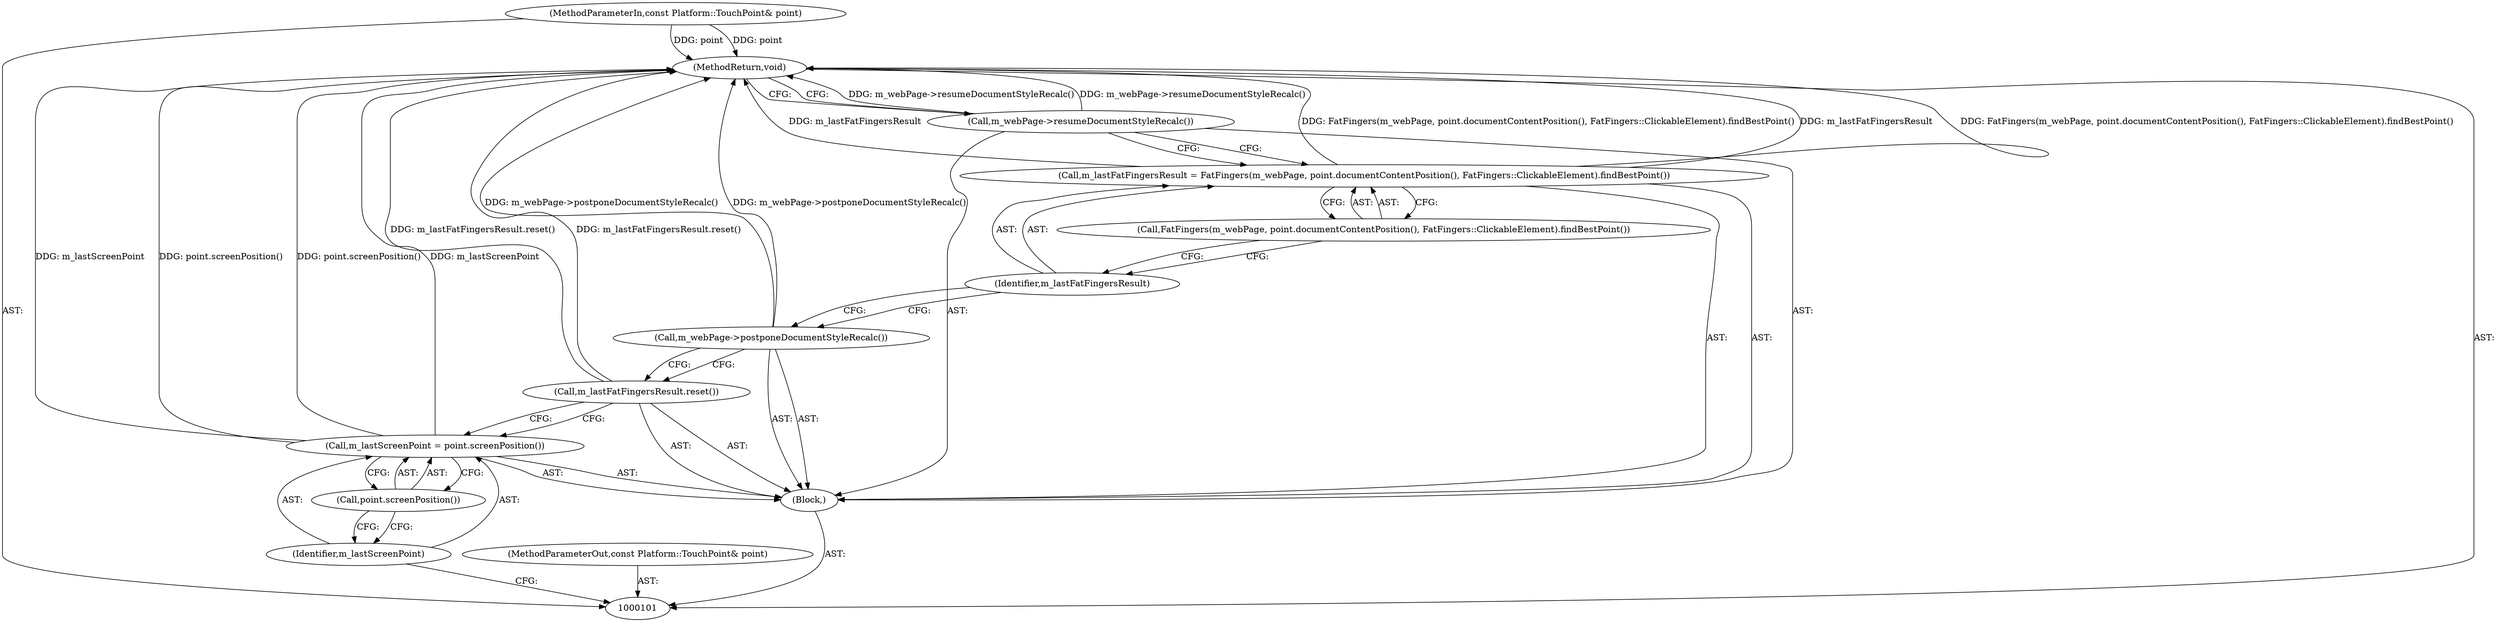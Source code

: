 digraph "0_Chrome_d345af9ed62ee5f431be327967f41c3cc3fe936a_5" {
"1000113" [label="(MethodReturn,void)"];
"1000102" [label="(MethodParameterIn,const Platform::TouchPoint& point)"];
"1000138" [label="(MethodParameterOut,const Platform::TouchPoint& point)"];
"1000103" [label="(Block,)"];
"1000106" [label="(Call,point.screenPosition())"];
"1000104" [label="(Call,m_lastScreenPoint = point.screenPosition())"];
"1000105" [label="(Identifier,m_lastScreenPoint)"];
"1000107" [label="(Call,m_lastFatFingersResult.reset())"];
"1000108" [label="(Call,m_webPage->postponeDocumentStyleRecalc())"];
"1000111" [label="(Call,FatFingers(m_webPage, point.documentContentPosition(), FatFingers::ClickableElement).findBestPoint())"];
"1000109" [label="(Call,m_lastFatFingersResult = FatFingers(m_webPage, point.documentContentPosition(), FatFingers::ClickableElement).findBestPoint())"];
"1000110" [label="(Identifier,m_lastFatFingersResult)"];
"1000112" [label="(Call,m_webPage->resumeDocumentStyleRecalc())"];
"1000113" -> "1000101"  [label="AST: "];
"1000113" -> "1000112"  [label="CFG: "];
"1000108" -> "1000113"  [label="DDG: m_webPage->postponeDocumentStyleRecalc()"];
"1000107" -> "1000113"  [label="DDG: m_lastFatFingersResult.reset()"];
"1000104" -> "1000113"  [label="DDG: m_lastScreenPoint"];
"1000104" -> "1000113"  [label="DDG: point.screenPosition()"];
"1000109" -> "1000113"  [label="DDG: m_lastFatFingersResult"];
"1000109" -> "1000113"  [label="DDG: FatFingers(m_webPage, point.documentContentPosition(), FatFingers::ClickableElement).findBestPoint()"];
"1000102" -> "1000113"  [label="DDG: point"];
"1000112" -> "1000113"  [label="DDG: m_webPage->resumeDocumentStyleRecalc()"];
"1000102" -> "1000101"  [label="AST: "];
"1000102" -> "1000113"  [label="DDG: point"];
"1000138" -> "1000101"  [label="AST: "];
"1000103" -> "1000101"  [label="AST: "];
"1000104" -> "1000103"  [label="AST: "];
"1000107" -> "1000103"  [label="AST: "];
"1000108" -> "1000103"  [label="AST: "];
"1000109" -> "1000103"  [label="AST: "];
"1000112" -> "1000103"  [label="AST: "];
"1000106" -> "1000104"  [label="AST: "];
"1000106" -> "1000105"  [label="CFG: "];
"1000104" -> "1000106"  [label="CFG: "];
"1000104" -> "1000103"  [label="AST: "];
"1000104" -> "1000106"  [label="CFG: "];
"1000105" -> "1000104"  [label="AST: "];
"1000106" -> "1000104"  [label="AST: "];
"1000107" -> "1000104"  [label="CFG: "];
"1000104" -> "1000113"  [label="DDG: m_lastScreenPoint"];
"1000104" -> "1000113"  [label="DDG: point.screenPosition()"];
"1000105" -> "1000104"  [label="AST: "];
"1000105" -> "1000101"  [label="CFG: "];
"1000106" -> "1000105"  [label="CFG: "];
"1000107" -> "1000103"  [label="AST: "];
"1000107" -> "1000104"  [label="CFG: "];
"1000108" -> "1000107"  [label="CFG: "];
"1000107" -> "1000113"  [label="DDG: m_lastFatFingersResult.reset()"];
"1000108" -> "1000103"  [label="AST: "];
"1000108" -> "1000107"  [label="CFG: "];
"1000110" -> "1000108"  [label="CFG: "];
"1000108" -> "1000113"  [label="DDG: m_webPage->postponeDocumentStyleRecalc()"];
"1000111" -> "1000109"  [label="AST: "];
"1000111" -> "1000110"  [label="CFG: "];
"1000109" -> "1000111"  [label="CFG: "];
"1000109" -> "1000103"  [label="AST: "];
"1000109" -> "1000111"  [label="CFG: "];
"1000110" -> "1000109"  [label="AST: "];
"1000111" -> "1000109"  [label="AST: "];
"1000112" -> "1000109"  [label="CFG: "];
"1000109" -> "1000113"  [label="DDG: m_lastFatFingersResult"];
"1000109" -> "1000113"  [label="DDG: FatFingers(m_webPage, point.documentContentPosition(), FatFingers::ClickableElement).findBestPoint()"];
"1000110" -> "1000109"  [label="AST: "];
"1000110" -> "1000108"  [label="CFG: "];
"1000111" -> "1000110"  [label="CFG: "];
"1000112" -> "1000103"  [label="AST: "];
"1000112" -> "1000109"  [label="CFG: "];
"1000113" -> "1000112"  [label="CFG: "];
"1000112" -> "1000113"  [label="DDG: m_webPage->resumeDocumentStyleRecalc()"];
}
